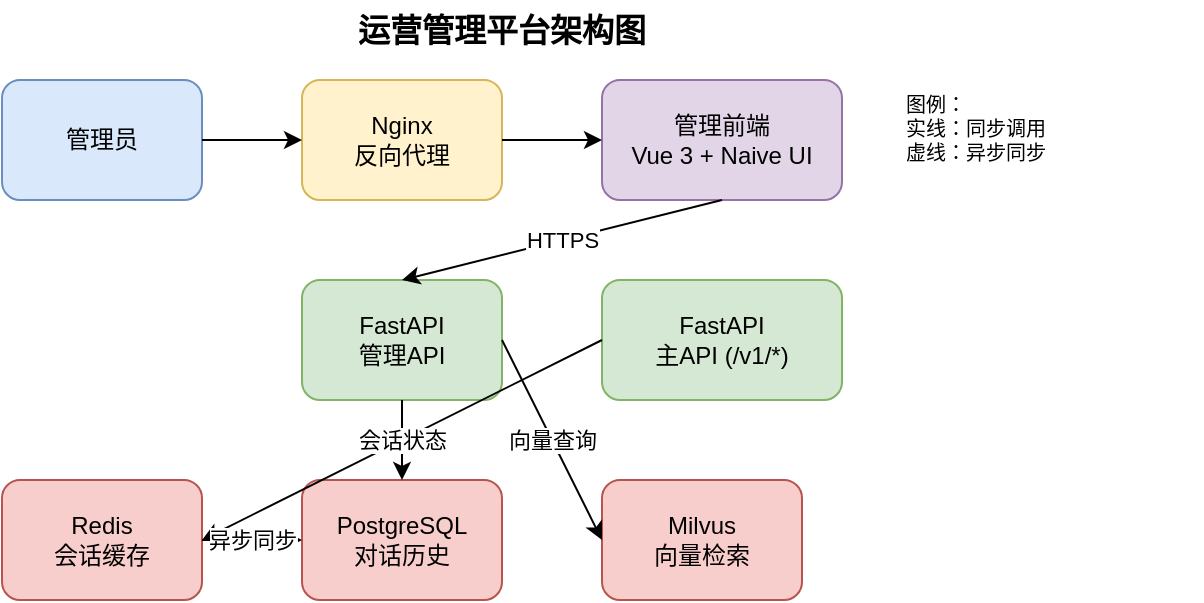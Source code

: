 <?xml version="1.0" encoding="UTF-8"?>
<mxfile version="24.7.17" type="device">
  <diagram name="运营管理平台架构图" id="operations-management-platform">
    <mxGraphModel dx="1422" dy="794" grid="1" gridSize="10" guides="1" tooltips="1" connect="1" arrows="1" fold="1" page="1" pageScale="1" pageWidth="1169" pageHeight="827" math="0" shadow="0">
      <root>
        <mxCell id="0" />
        <mxCell id="1" parent="0" />
        
        <!-- 用户层 -->
        <mxCell id="admin-user" value="管理员" style="rounded=1;whiteSpace=wrap;html=1;fillColor=#dae8fc;strokeColor=#6c8ebf;" vertex="1" parent="1">
          <mxGeometry x="50" y="50" width="100" height="60" as="geometry" />
        </mxCell>
        
        <!-- 前端层 -->
        <mxCell id="nginx" value="Nginx&#xa;反向代理" style="rounded=1;whiteSpace=wrap;html=1;fillColor=#fff2cc;strokeColor=#d6b656;" vertex="1" parent="1">
          <mxGeometry x="200" y="50" width="100" height="60" as="geometry" />
        </mxCell>
        
        <mxCell id="admin-frontend" value="管理前端&#xa;Vue 3 + Naive UI" style="rounded=1;whiteSpace=wrap;html=1;fillColor=#e1d5e7;strokeColor=#9673a6;" vertex="1" parent="1">
          <mxGeometry x="350" y="50" width="120" height="60" as="geometry" />
        </mxCell>
        
        <!-- API层 -->
        <mxCell id="fastapi" value="FastAPI&#xa;管理API" style="rounded=1;whiteSpace=wrap;html=1;fillColor=#d5e8d4;strokeColor=#82b366;" vertex="1" parent="1">
          <mxGeometry x="200" y="150" width="100" height="60" as="geometry" />
        </mxCell>
        
        <mxCell id="fastapi-main" value="FastAPI&#xa;主API (/v1/*)" style="rounded=1;whiteSpace=wrap;html=1;fillColor=#d5e8d4;strokeColor=#82b366;" vertex="1" parent="1">
          <mxGeometry x="350" y="150" width="120" height="60" as="geometry" />
        </mxCell>
        
        <!-- 数据层 -->
        <mxCell id="redis" value="Redis&#xa;会话缓存" style="rounded=1;whiteSpace=wrap;html=1;fillColor=#f8cecc;strokeColor=#b85450;" vertex="1" parent="1">
          <mxGeometry x="50" y="250" width="100" height="60" as="geometry" />
        </mxCell>
        
        <mxCell id="postgresql" value="PostgreSQL&#xa;对话历史" style="rounded=1;whiteSpace=wrap;html=1;fillColor=#f8cecc;strokeColor=#b85450;" vertex="1" parent="1">
          <mxGeometry x="200" y="250" width="100" height="60" as="geometry" />
        </mxCell>
        
        <mxCell id="milvus" value="Milvus&#xa;向量检索" style="rounded=1;whiteSpace=wrap;html=1;fillColor=#f8cecc;strokeColor=#b85450;" vertex="1" parent="1">
          <mxGeometry x="350" y="250" width="100" height="60" as="geometry" />
        </mxCell>
        
        <!-- 数据流箭头 -->
        <mxCell id="user-to-nginx" value="" style="endArrow=classic;html=1;rounded=0;exitX=1;exitY=0.5;exitDx=0;exitDy=0;entryX=0;entryY=0.5;entryDx=0;entryDy=0;" edge="1" parent="1" source="admin-user" target="nginx">
          <mxGeometry width="50" height="50" relative="1" as="geometry">
            <mxPoint x="160" y="80" as="sourcePoint" />
            <mxPoint x="190" y="80" as="targetPoint" />
          </mxGeometry>
        </mxCell>
        
        <mxCell id="nginx-to-frontend" value="" style="endArrow=classic;html=1;rounded=0;exitX=1;exitY=0.5;exitDx=0;exitDy=0;entryX=0;entryY=0.5;entryDx=0;entryDy=0;" edge="1" parent="1" source="nginx" target="admin-frontend">
          <mxGeometry width="50" height="50" relative="1" as="geometry">
            <mxPoint x="310" y="80" as="sourcePoint" />
            <mxPoint x="340" y="80" as="targetPoint" />
          </mxGeometry>
        </mxCell>
        
        <mxCell id="frontend-to-admin-api" value="HTTPS" style="endArrow=classic;html=1;rounded=0;exitX=0.5;exitY=1;exitDx=0;exitDy=0;entryX=0.5;entryY=0;entryDx=0;entryDy=0;" edge="1" parent="1" source="admin-frontend" target="fastapi">
          <mxGeometry width="50" height="50" relative="1" as="geometry">
            <mxPoint x="410" y="120" as="sourcePoint" />
            <mxPoint x="250" y="140" as="targetPoint" />
          </mxGeometry>
        </mxCell>
        
        <mxCell id="admin-api-to-postgres" value="SQL" style="endArrow=classic;html=1;rounded=0;exitX=0.5;exitY=1;exitDx=0;exitDy=0;entryX=0.5;entryY=0;entryDx=0;entryDy=0;" edge="1" parent="1" source="fastapi" target="postgresql">
          <mxGeometry width="50" height="50" relative="1" as="geometry">
            <mxPoint x="250" y="220" as="sourcePoint" />
            <mxPoint x="250" y="240" as="targetPoint" />
          </mxGeometry>
        </mxCell>
        
        <mxCell id="admin-api-to-milvus" value="向量查询" style="endArrow=classic;html=1;rounded=0;exitX=1;exitY=0.5;exitDx=0;exitDy=0;entryX=0;entryY=0.5;entryDx=0;entryDy=0;" edge="1" parent="1" source="fastapi" target="milvus">
          <mxGeometry width="50" height="50" relative="1" as="geometry">
            <mxPoint x="310" y="180" as="sourcePoint" />
            <mxPoint x="340" y="280" as="targetPoint" />
          </mxGeometry>
        </mxCell>
        
        <mxCell id="main-api-to-redis" value="会话状态" style="endArrow=classic;html=1;rounded=0;exitX=0;exitY=0.5;exitDx=0;exitDy=0;entryX=1;entryY=0.5;entryDx=0;entryDy=0;" edge="1" parent="1" source="fastapi-main" target="redis">
          <mxGeometry width="50" height="50" relative="1" as="geometry">
            <mxPoint x="340" y="180" as="sourcePoint" />
            <mxPoint x="160" y="280" as="targetPoint" />
          </mxGeometry>
        </mxCell>
        
        <!-- 数据同步流 -->
        <mxCell id="sync-flow" value="异步同步" style="endArrow=classic;html=1;rounded=0;exitX=1;exitY=0.5;exitDx=0;exitDy=0;entryX=0;entryY=0.5;entryDx=0;entryDy=0;dashed=1;dashPattern=5 5;" edge="1" parent="1" source="redis" target="postgresql">
          <mxGeometry width="50" height="50" relative="1" as="geometry">
            <mxPoint x="160" y="280" as="sourcePoint" />
            <mxPoint x="190" y="280" as="targetPoint" />
          </mxGeometry>
        </mxCell>
        
        <!-- 标题 -->
        <mxCell id="title" value="运营管理平台架构图" style="text;html=1;strokeColor=none;fillColor=none;align=center;verticalAlign=middle;whiteSpace=wrap;rounded=0;fontSize=16;fontStyle=1;" vertex="1" parent="1">
          <mxGeometry x="200" y="10" width="200" height="30" as="geometry" />
        </mxCell>
        
        <!-- 图例 -->
        <mxCell id="legend" value="图例：&#xa;实线：同步调用&#xa;虚线：异步同步" style="text;html=1;strokeColor=none;fillColor=none;align=left;verticalAlign=top;whiteSpace=wrap;rounded=0;fontSize=10;" vertex="1" parent="1">
          <mxGeometry x="500" y="50" width="150" height="60" as="geometry" />
        </mxCell>
        
      </root>
    </mxGraphModel>
  </diagram>
</mxfile>
